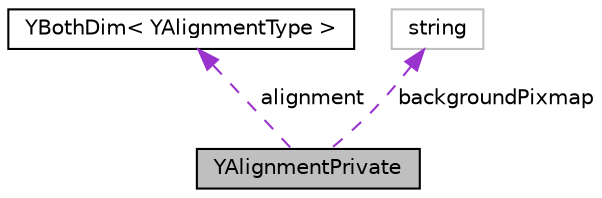 digraph "YAlignmentPrivate"
{
 // LATEX_PDF_SIZE
  edge [fontname="Helvetica",fontsize="10",labelfontname="Helvetica",labelfontsize="10"];
  node [fontname="Helvetica",fontsize="10",shape=record];
  Node1 [label="YAlignmentPrivate",height=0.2,width=0.4,color="black", fillcolor="grey75", style="filled", fontcolor="black",tooltip=" "];
  Node2 -> Node1 [dir="back",color="darkorchid3",fontsize="10",style="dashed",label=" alignment" ,fontname="Helvetica"];
  Node2 [label="YBothDim\< YAlignmentType \>",height=0.2,width=0.4,color="black", fillcolor="white", style="filled",URL="$classYBothDim.html",tooltip=" "];
  Node3 -> Node1 [dir="back",color="darkorchid3",fontsize="10",style="dashed",label=" backgroundPixmap" ,fontname="Helvetica"];
  Node3 [label="string",height=0.2,width=0.4,color="grey75", fillcolor="white", style="filled",tooltip=" "];
}
